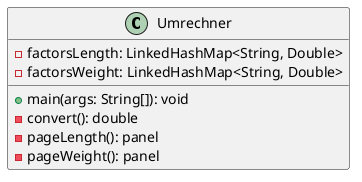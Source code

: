 @startuml

class Umrechner {
    - factorsLength: LinkedHashMap<String, Double>
    - factorsWeight: LinkedHashMap<String, Double>
    + main(args: String[]): void
    - convert(): double
    - pageLength(): panel
    - pageWeight(): panel
}

@enduml